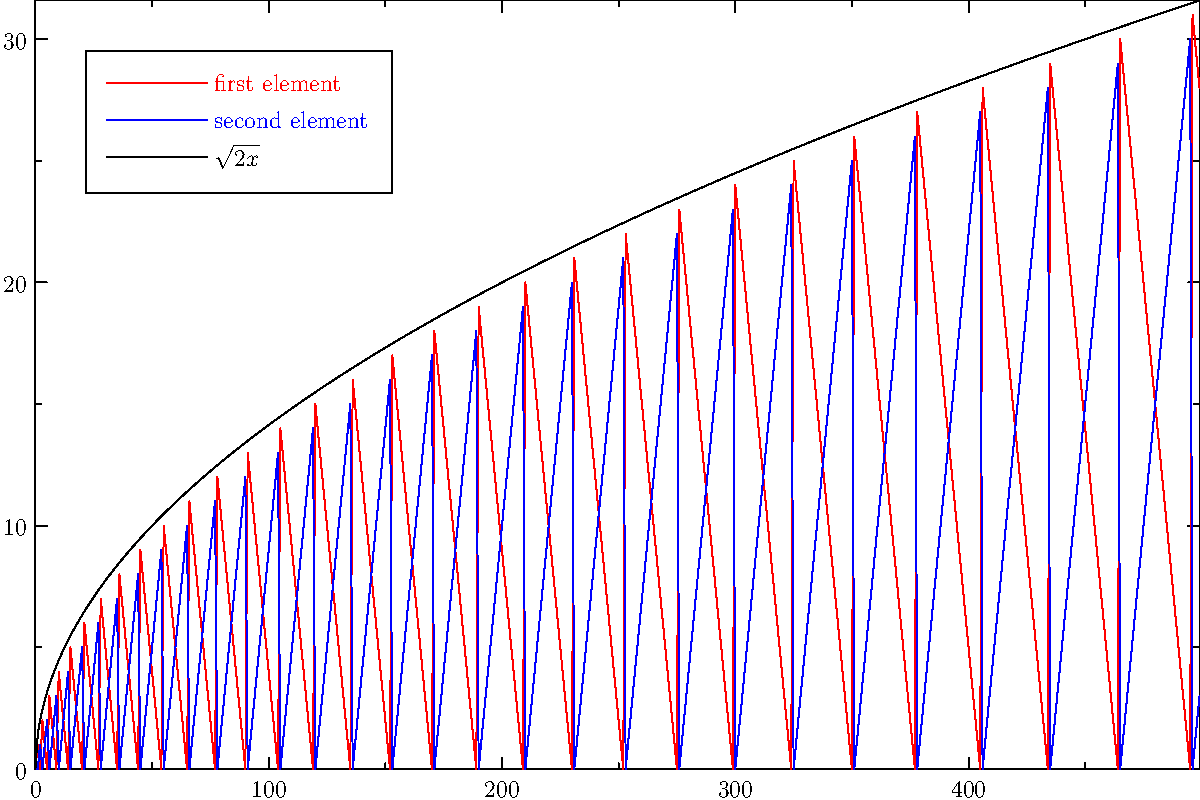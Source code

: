 import graph;

size(600,400,IgnoreAspect);

pair unpair(int i) {
  int j = 0;
  int r = i;
  while (r >= j) {
    r -= j;
    j += 1;
  }
  j -= 1;
  return (j - r, r);
}

real[] x={};
real[] y1={};
real[] y2={};
for (int i = 0; i < 500; ++i) {
  x.push(i);
  y1.push(unpair(i).x);
  y2.push(unpair(i).y);
}
real[] z=sqrt(2x);

draw(graph(x,y1),red,"first element");
draw(graph(x,y2),blue,"second element");
draw(graph(x,z),black,"$\sqrt{2x}$");

xaxis(BottomTop,LeftTicks);
yaxis(LeftRight, RightTicks);
add(legend(),point(NW),(25,-25),UnFill);

